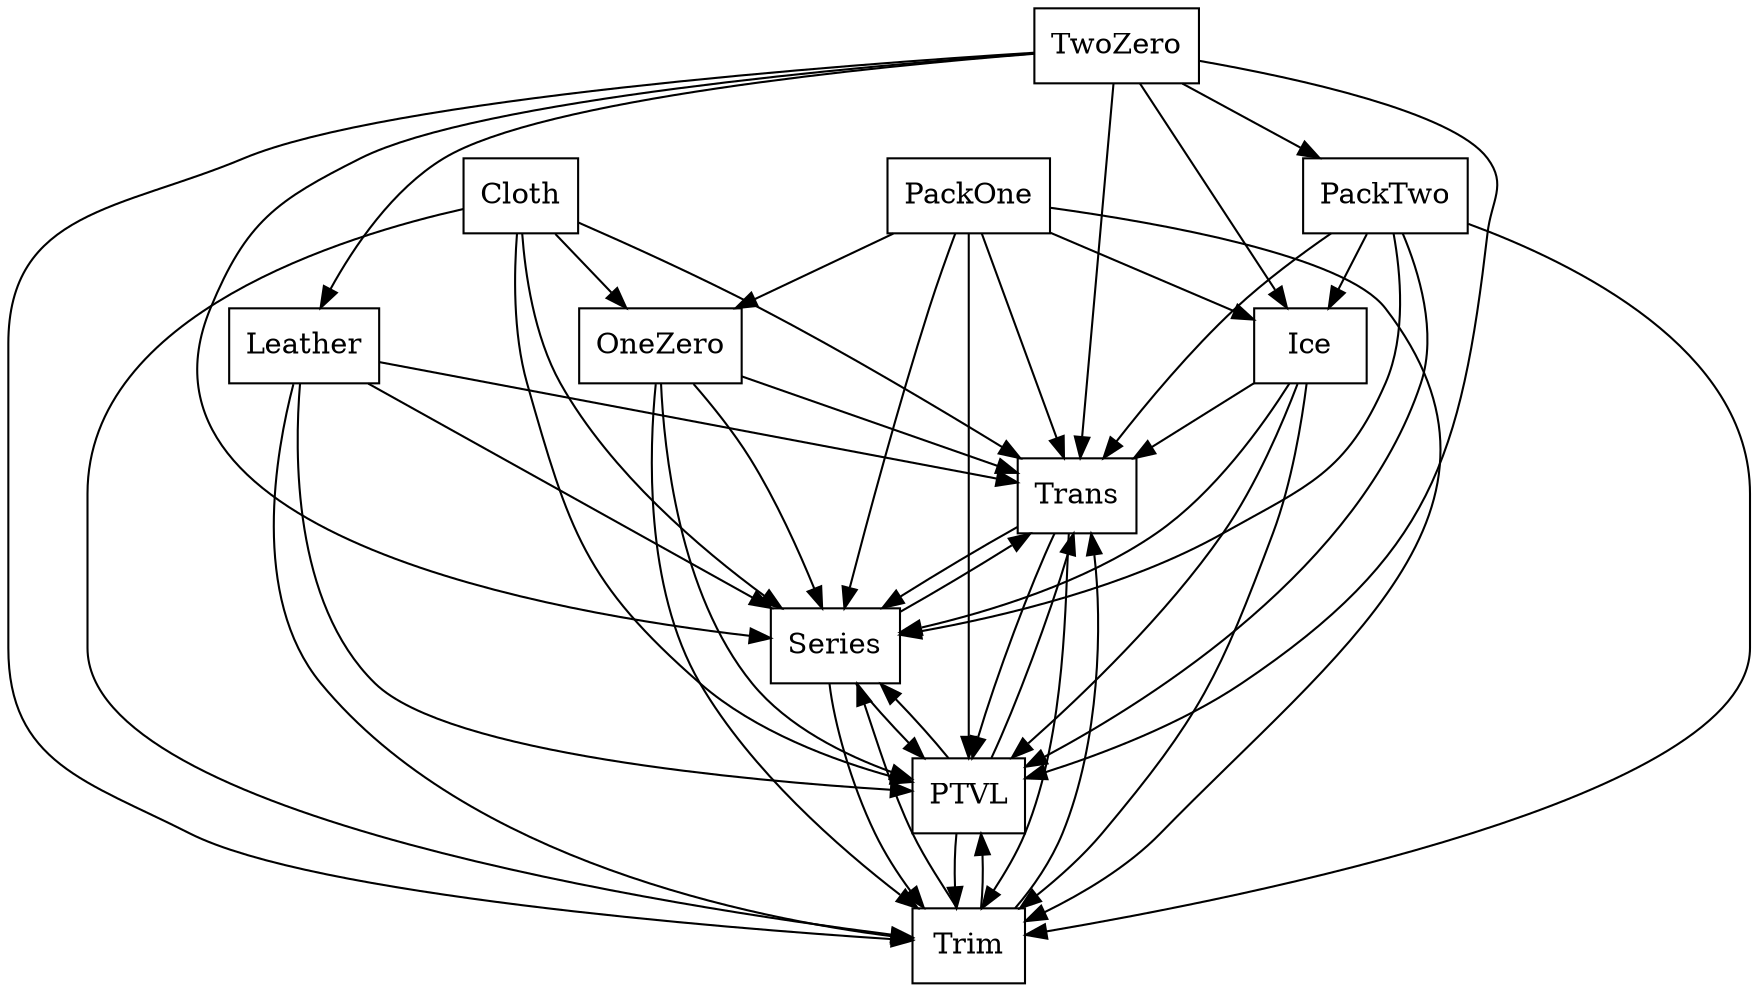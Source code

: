 digraph{
graph [rankdir=TB];
node [shape=box];
edge [arrowhead=normal];
0[label="Ice",]
1[label="Cloth",]
2[label="Leather",]
3[label="Trans",]
4[label="TwoZero",]
5[label="OneZero",]
6[label="Series",]
7[label="Trim",]
8[label="PackOne",]
9[label="PTVL",]
10[label="PackTwo",]
0->3[label="",]
0->6[label="",]
0->7[label="",]
0->9[label="",]
1->3[label="",]
1->5[label="",]
1->6[label="",]
1->7[label="",]
1->9[label="",]
2->3[label="",]
2->6[label="",]
2->7[label="",]
2->9[label="",]
3->6[label="",]
3->7[label="",]
3->9[label="",]
4->0[label="",]
4->2[label="",]
4->3[label="",]
4->6[label="",]
4->7[label="",]
4->9[label="",]
4->10[label="",]
5->3[label="",]
5->6[label="",]
5->7[label="",]
5->9[label="",]
6->3[label="",]
6->7[label="",]
6->9[label="",]
7->3[label="",]
7->6[label="",]
7->9[label="",]
8->0[label="",]
8->3[label="",]
8->5[label="",]
8->6[label="",]
8->7[label="",]
8->9[label="",]
9->3[label="",]
9->6[label="",]
9->7[label="",]
10->0[label="",]
10->3[label="",]
10->6[label="",]
10->7[label="",]
10->9[label="",]
}
